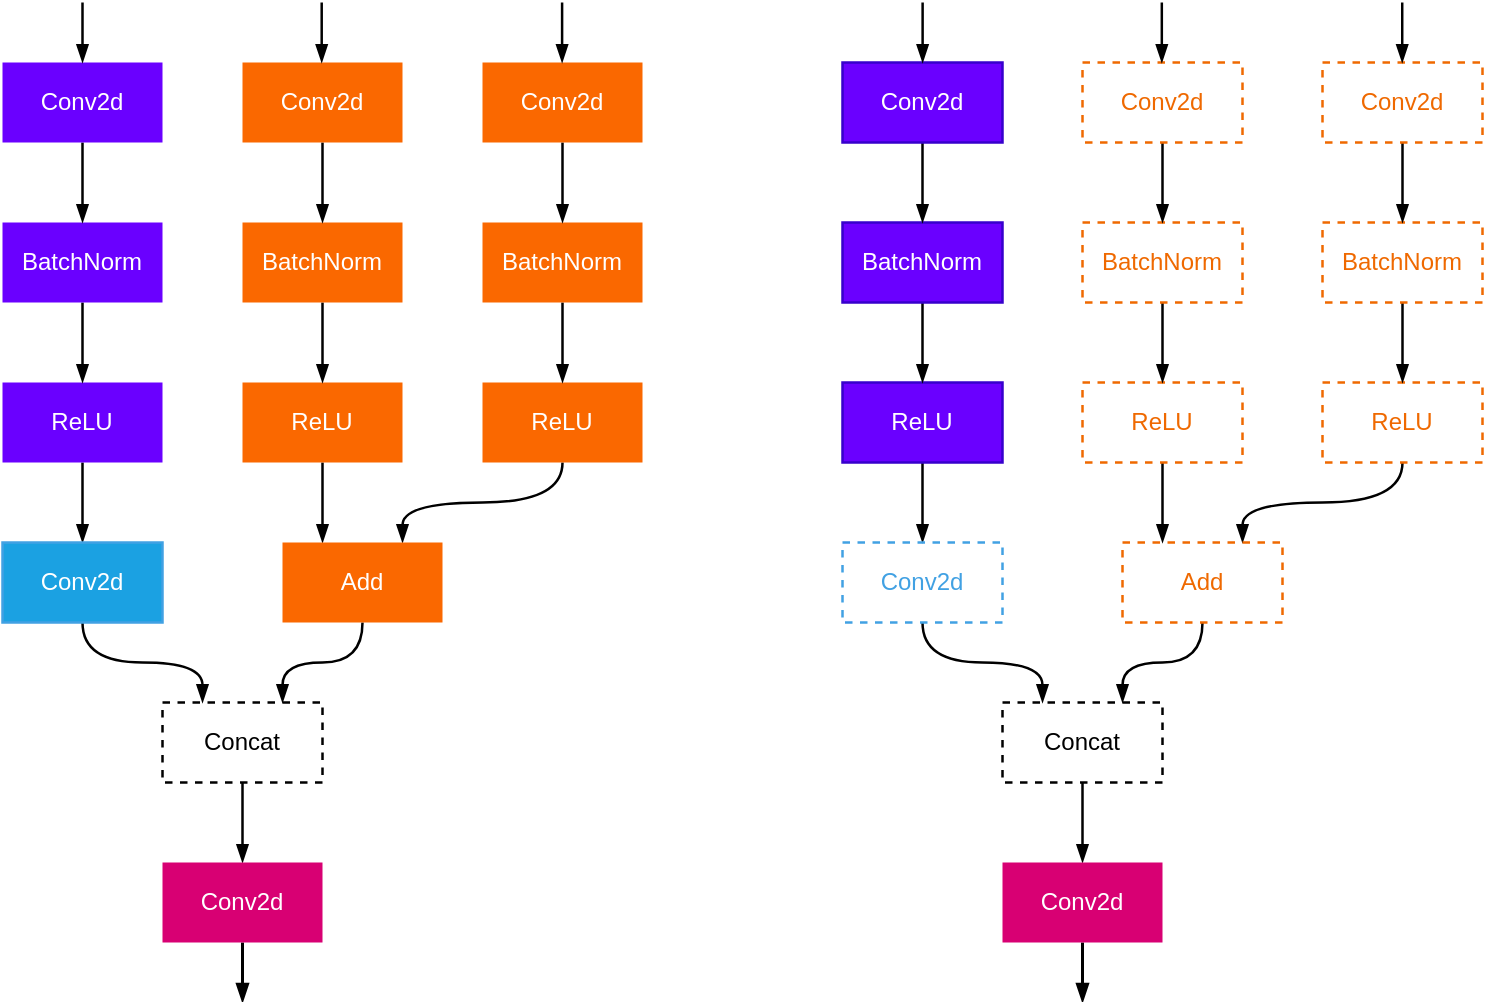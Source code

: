 <mxfile version="24.7.16">
  <diagram name="Trang-1" id="UkgBFlahyG6byFS5nR6M">
    <mxGraphModel dx="1042" dy="583" grid="1" gridSize="10" guides="1" tooltips="1" connect="1" arrows="1" fold="1" page="1" pageScale="1" pageWidth="827" pageHeight="1169" math="0" shadow="0">
      <root>
        <mxCell id="0" />
        <mxCell id="1" parent="0" />
        <mxCell id="xnt48LWousamUeYLldkC-3" style="rounded=0;orthogonalLoop=1;jettySize=auto;html=1;exitX=0.5;exitY=1;exitDx=0;exitDy=0;strokeWidth=1.25;endArrow=blockThin;endFill=1;entryX=0.5;entryY=0;entryDx=0;entryDy=0;" edge="1" parent="1" source="xnt48LWousamUeYLldkC-1" target="xnt48LWousamUeYLldkC-40">
          <mxGeometry relative="1" as="geometry">
            <mxPoint x="260" y="430" as="targetPoint" />
            <Array as="points">
              <mxPoint x="260" y="420" />
            </Array>
          </mxGeometry>
        </mxCell>
        <mxCell id="xnt48LWousamUeYLldkC-1" value="Concat" style="rounded=0;whiteSpace=wrap;html=1;dashed=1;strokeWidth=1.25;" vertex="1" parent="1">
          <mxGeometry x="220" y="360" width="80" height="40" as="geometry" />
        </mxCell>
        <mxCell id="xnt48LWousamUeYLldkC-17" value="" style="edgeStyle=orthogonalEdgeStyle;shape=connector;curved=1;rounded=0;orthogonalLoop=1;jettySize=auto;html=1;strokeColor=default;strokeWidth=1.25;align=center;verticalAlign=middle;fontFamily=Helvetica;fontSize=11;fontColor=#ffffff;labelBackgroundColor=default;elbow=vertical;endArrow=blockThin;endFill=1;" edge="1" parent="1" source="xnt48LWousamUeYLldkC-4" target="xnt48LWousamUeYLldkC-16">
          <mxGeometry relative="1" as="geometry">
            <Array as="points">
              <mxPoint x="180" y="300" />
            </Array>
          </mxGeometry>
        </mxCell>
        <mxCell id="xnt48LWousamUeYLldkC-4" value="ReLU" style="rounded=0;whiteSpace=wrap;html=1;fillColor=#6a00ff;fontColor=#ffffff;strokeColor=none;strokeWidth=1.25;" vertex="1" parent="1">
          <mxGeometry x="140" y="200" width="80" height="40" as="geometry" />
        </mxCell>
        <mxCell id="xnt48LWousamUeYLldkC-6" style="rounded=0;orthogonalLoop=1;jettySize=auto;html=1;exitX=0.5;exitY=1;exitDx=0;exitDy=0;strokeWidth=1.25;endArrow=blockThin;endFill=1;entryX=0.5;entryY=0;entryDx=0;entryDy=0;" edge="1" parent="1" source="xnt48LWousamUeYLldkC-7" target="xnt48LWousamUeYLldkC-4">
          <mxGeometry relative="1" as="geometry">
            <mxPoint x="180" y="160" as="targetPoint" />
          </mxGeometry>
        </mxCell>
        <mxCell id="xnt48LWousamUeYLldkC-7" value="BatchNorm" style="rounded=0;whiteSpace=wrap;html=1;fillColor=#6a00ff;fontColor=#ffffff;strokeColor=none;strokeWidth=1.25;" vertex="1" parent="1">
          <mxGeometry x="140" y="120" width="80" height="40" as="geometry" />
        </mxCell>
        <mxCell id="xnt48LWousamUeYLldkC-8" style="edgeStyle=none;shape=connector;rounded=0;orthogonalLoop=1;jettySize=auto;html=1;entryX=0.5;entryY=0;entryDx=0;entryDy=0;strokeColor=default;strokeWidth=1.25;align=center;verticalAlign=middle;fontFamily=Helvetica;fontSize=11;fontColor=#ffffff;labelBackgroundColor=default;endArrow=blockThin;endFill=1;" edge="1" parent="1" source="xnt48LWousamUeYLldkC-9" target="xnt48LWousamUeYLldkC-7">
          <mxGeometry relative="1" as="geometry" />
        </mxCell>
        <mxCell id="xnt48LWousamUeYLldkC-9" value="Conv2d" style="rounded=0;whiteSpace=wrap;html=1;fillColor=#6a00ff;fontColor=#ffffff;strokeColor=none;strokeWidth=1.25;" vertex="1" parent="1">
          <mxGeometry x="140" y="40" width="80" height="40" as="geometry" />
        </mxCell>
        <mxCell id="xnt48LWousamUeYLldkC-15" style="edgeStyle=orthogonalEdgeStyle;shape=connector;curved=1;rounded=0;orthogonalLoop=1;jettySize=auto;html=1;entryX=0.5;entryY=0;entryDx=0;entryDy=0;strokeColor=default;strokeWidth=1.25;align=center;verticalAlign=middle;fontFamily=Helvetica;fontSize=11;fontColor=#ffffff;labelBackgroundColor=default;elbow=vertical;endArrow=blockThin;endFill=1;" edge="1" parent="1" target="xnt48LWousamUeYLldkC-9">
          <mxGeometry relative="1" as="geometry">
            <mxPoint x="180" y="10" as="sourcePoint" />
          </mxGeometry>
        </mxCell>
        <mxCell id="xnt48LWousamUeYLldkC-18" style="edgeStyle=orthogonalEdgeStyle;shape=connector;curved=1;rounded=0;orthogonalLoop=1;jettySize=auto;html=1;entryX=0.25;entryY=0;entryDx=0;entryDy=0;strokeColor=default;strokeWidth=1.25;align=center;verticalAlign=middle;fontFamily=Helvetica;fontSize=11;fontColor=#ffffff;labelBackgroundColor=default;elbow=vertical;endArrow=blockThin;endFill=1;" edge="1" parent="1" source="xnt48LWousamUeYLldkC-16" target="xnt48LWousamUeYLldkC-1">
          <mxGeometry relative="1" as="geometry" />
        </mxCell>
        <mxCell id="xnt48LWousamUeYLldkC-16" value="Conv2d" style="rounded=0;whiteSpace=wrap;html=1;fillColor=#1ba1e2;strokeColor=#41a1e3;fontColor=#ffffff;strokeWidth=1.25;" vertex="1" parent="1">
          <mxGeometry x="140" y="280" width="80" height="40" as="geometry" />
        </mxCell>
        <mxCell id="xnt48LWousamUeYLldkC-30" style="edgeStyle=orthogonalEdgeStyle;shape=connector;curved=1;rounded=0;orthogonalLoop=1;jettySize=auto;html=1;strokeColor=default;strokeWidth=1.25;align=center;verticalAlign=middle;fontFamily=Helvetica;fontSize=11;fontColor=#ffffff;labelBackgroundColor=default;elbow=vertical;endArrow=blockThin;endFill=1;entryX=0.25;entryY=0;entryDx=0;entryDy=0;" edge="1" parent="1" source="xnt48LWousamUeYLldkC-19" target="xnt48LWousamUeYLldkC-36">
          <mxGeometry relative="1" as="geometry">
            <mxPoint x="410" y="300" as="targetPoint" />
          </mxGeometry>
        </mxCell>
        <mxCell id="xnt48LWousamUeYLldkC-19" value="ReLU" style="rounded=0;whiteSpace=wrap;html=1;fillColor=#fa6800;fontColor=#ffffff;strokeColor=none;strokeWidth=1.25;" vertex="1" parent="1">
          <mxGeometry x="260" y="200" width="80" height="40" as="geometry" />
        </mxCell>
        <mxCell id="xnt48LWousamUeYLldkC-20" style="rounded=0;orthogonalLoop=1;jettySize=auto;html=1;exitX=0.5;exitY=1;exitDx=0;exitDy=0;strokeWidth=1.25;endArrow=blockThin;endFill=1;entryX=0.5;entryY=0;entryDx=0;entryDy=0;" edge="1" parent="1" source="xnt48LWousamUeYLldkC-21" target="xnt48LWousamUeYLldkC-19">
          <mxGeometry relative="1" as="geometry">
            <mxPoint x="300" y="160" as="targetPoint" />
          </mxGeometry>
        </mxCell>
        <mxCell id="xnt48LWousamUeYLldkC-21" value="BatchNorm" style="rounded=0;whiteSpace=wrap;html=1;fillColor=#fa6800;fontColor=#ffffff;strokeColor=none;strokeWidth=1.25;" vertex="1" parent="1">
          <mxGeometry x="260" y="120" width="80" height="40" as="geometry" />
        </mxCell>
        <mxCell id="xnt48LWousamUeYLldkC-22" style="edgeStyle=none;shape=connector;rounded=0;orthogonalLoop=1;jettySize=auto;html=1;entryX=0.5;entryY=0;entryDx=0;entryDy=0;strokeColor=default;strokeWidth=1.25;align=center;verticalAlign=middle;fontFamily=Helvetica;fontSize=11;fontColor=#ffffff;labelBackgroundColor=default;endArrow=blockThin;endFill=1;" edge="1" parent="1" source="xnt48LWousamUeYLldkC-23" target="xnt48LWousamUeYLldkC-21">
          <mxGeometry relative="1" as="geometry" />
        </mxCell>
        <mxCell id="xnt48LWousamUeYLldkC-23" value="Conv2d" style="rounded=0;whiteSpace=wrap;html=1;fillColor=#fa6800;fontColor=#ffffff;strokeColor=none;strokeWidth=1.25;" vertex="1" parent="1">
          <mxGeometry x="260" y="40" width="80" height="40" as="geometry" />
        </mxCell>
        <mxCell id="xnt48LWousamUeYLldkC-26" style="rounded=0;orthogonalLoop=1;jettySize=auto;html=1;exitX=0.5;exitY=1;exitDx=0;exitDy=0;strokeWidth=1.5;endArrow=blockThin;endFill=1;entryX=0.5;entryY=0;entryDx=0;entryDy=0;" edge="1" parent="1" source="xnt48LWousamUeYLldkC-27">
          <mxGeometry relative="1" as="geometry">
            <mxPoint x="280" as="targetPoint" />
          </mxGeometry>
        </mxCell>
        <mxCell id="xnt48LWousamUeYLldkC-28" style="edgeStyle=none;shape=connector;rounded=0;orthogonalLoop=1;jettySize=auto;html=1;entryX=0.5;entryY=0;entryDx=0;entryDy=0;strokeColor=default;strokeWidth=1.5;align=center;verticalAlign=middle;fontFamily=Helvetica;fontSize=11;fontColor=default;labelBackgroundColor=default;endArrow=blockThin;endFill=1;" edge="1" parent="1" source="xnt48LWousamUeYLldkC-29">
          <mxGeometry relative="1" as="geometry">
            <mxPoint x="280" y="-80" as="targetPoint" />
          </mxGeometry>
        </mxCell>
        <mxCell id="xnt48LWousamUeYLldkC-37" style="edgeStyle=orthogonalEdgeStyle;shape=connector;curved=1;rounded=0;orthogonalLoop=1;jettySize=auto;html=1;entryX=0.75;entryY=0;entryDx=0;entryDy=0;strokeColor=default;strokeWidth=1.25;align=center;verticalAlign=middle;fontFamily=Helvetica;fontSize=11;fontColor=#ffffff;labelBackgroundColor=default;elbow=vertical;endArrow=blockThin;endFill=1;exitX=0.5;exitY=1;exitDx=0;exitDy=0;" edge="1" parent="1" source="xnt48LWousamUeYLldkC-31" target="xnt48LWousamUeYLldkC-36">
          <mxGeometry relative="1" as="geometry" />
        </mxCell>
        <mxCell id="xnt48LWousamUeYLldkC-31" value="&lt;font color=&quot;#ffffff&quot;&gt;ReLU&lt;/font&gt;" style="rounded=0;whiteSpace=wrap;html=1;fillColor=#fa6800;fontColor=#ef6900;strokeColor=none;strokeWidth=1.25;" vertex="1" parent="1">
          <mxGeometry x="380" y="200" width="80" height="40" as="geometry" />
        </mxCell>
        <mxCell id="xnt48LWousamUeYLldkC-32" style="rounded=0;orthogonalLoop=1;jettySize=auto;html=1;exitX=0.5;exitY=1;exitDx=0;exitDy=0;strokeWidth=1.25;endArrow=blockThin;endFill=1;entryX=0.5;entryY=0;entryDx=0;entryDy=0;" edge="1" parent="1" source="xnt48LWousamUeYLldkC-33" target="xnt48LWousamUeYLldkC-31">
          <mxGeometry relative="1" as="geometry">
            <mxPoint x="420" y="160" as="targetPoint" />
          </mxGeometry>
        </mxCell>
        <mxCell id="xnt48LWousamUeYLldkC-33" value="BatchNorm" style="rounded=0;whiteSpace=wrap;html=1;fillColor=#fa6800;fontColor=#ffffff;strokeColor=none;strokeWidth=1.25;" vertex="1" parent="1">
          <mxGeometry x="380" y="120" width="80" height="40" as="geometry" />
        </mxCell>
        <mxCell id="xnt48LWousamUeYLldkC-34" style="edgeStyle=none;shape=connector;rounded=0;orthogonalLoop=1;jettySize=auto;html=1;entryX=0.5;entryY=0;entryDx=0;entryDy=0;strokeColor=default;strokeWidth=1.25;align=center;verticalAlign=middle;fontFamily=Helvetica;fontSize=11;fontColor=#ffffff;labelBackgroundColor=default;endArrow=blockThin;endFill=1;" edge="1" parent="1" source="xnt48LWousamUeYLldkC-35" target="xnt48LWousamUeYLldkC-33">
          <mxGeometry relative="1" as="geometry" />
        </mxCell>
        <mxCell id="xnt48LWousamUeYLldkC-35" value="Conv2d" style="rounded=0;whiteSpace=wrap;html=1;fillColor=#fa6800;fontColor=#ffffff;strokeColor=none;strokeWidth=1.25;" vertex="1" parent="1">
          <mxGeometry x="380" y="40" width="80" height="40" as="geometry" />
        </mxCell>
        <mxCell id="xnt48LWousamUeYLldkC-39" style="edgeStyle=orthogonalEdgeStyle;shape=connector;curved=1;rounded=0;orthogonalLoop=1;jettySize=auto;html=1;entryX=0.75;entryY=0;entryDx=0;entryDy=0;strokeColor=default;strokeWidth=1.25;align=center;verticalAlign=middle;fontFamily=Helvetica;fontSize=11;fontColor=#ffffff;labelBackgroundColor=default;elbow=vertical;endArrow=blockThin;endFill=1;" edge="1" parent="1" source="xnt48LWousamUeYLldkC-36" target="xnt48LWousamUeYLldkC-1">
          <mxGeometry relative="1" as="geometry" />
        </mxCell>
        <mxCell id="xnt48LWousamUeYLldkC-36" value="Add" style="rounded=0;whiteSpace=wrap;html=1;fillColor=#fa6800;fontColor=#ffffff;strokeColor=none;strokeWidth=1.25;" vertex="1" parent="1">
          <mxGeometry x="280" y="280" width="80" height="40" as="geometry" />
        </mxCell>
        <mxCell id="xnt48LWousamUeYLldkC-69" style="edgeStyle=orthogonalEdgeStyle;shape=connector;curved=1;rounded=0;orthogonalLoop=1;jettySize=auto;html=1;strokeColor=default;strokeWidth=1.5;align=center;verticalAlign=middle;fontFamily=Helvetica;fontSize=11;fontColor=default;labelBackgroundColor=default;elbow=vertical;endArrow=blockThin;endFill=1;" edge="1" parent="1" source="xnt48LWousamUeYLldkC-40">
          <mxGeometry relative="1" as="geometry">
            <mxPoint x="260" y="510" as="targetPoint" />
          </mxGeometry>
        </mxCell>
        <mxCell id="xnt48LWousamUeYLldkC-40" value="Conv2d" style="rounded=0;whiteSpace=wrap;html=1;fillColor=#d80073;strokeColor=none;fontColor=#ffffff;strokeWidth=1.25;" vertex="1" parent="1">
          <mxGeometry x="220" y="440" width="80" height="40" as="geometry" />
        </mxCell>
        <mxCell id="xnt48LWousamUeYLldkC-41" style="rounded=0;orthogonalLoop=1;jettySize=auto;html=1;exitX=0.5;exitY=1;exitDx=0;exitDy=0;strokeWidth=1.25;endArrow=blockThin;endFill=1;entryX=0.5;entryY=0;entryDx=0;entryDy=0;" edge="1" parent="1" source="xnt48LWousamUeYLldkC-42" target="xnt48LWousamUeYLldkC-68">
          <mxGeometry relative="1" as="geometry">
            <mxPoint x="680" y="430" as="targetPoint" />
            <Array as="points">
              <mxPoint x="680" y="420" />
            </Array>
          </mxGeometry>
        </mxCell>
        <mxCell id="xnt48LWousamUeYLldkC-42" value="Concat" style="rounded=0;whiteSpace=wrap;html=1;dashed=1;strokeWidth=1.25;" vertex="1" parent="1">
          <mxGeometry x="640" y="360" width="80" height="40" as="geometry" />
        </mxCell>
        <mxCell id="xnt48LWousamUeYLldkC-43" value="" style="edgeStyle=orthogonalEdgeStyle;shape=connector;curved=1;rounded=0;orthogonalLoop=1;jettySize=auto;html=1;strokeColor=default;strokeWidth=1.25;align=center;verticalAlign=middle;fontFamily=Helvetica;fontSize=11;fontColor=#ffffff;labelBackgroundColor=default;elbow=vertical;endArrow=blockThin;endFill=1;" edge="1" parent="1" source="xnt48LWousamUeYLldkC-44" target="xnt48LWousamUeYLldkC-51">
          <mxGeometry relative="1" as="geometry">
            <Array as="points">
              <mxPoint x="600" y="300" />
            </Array>
          </mxGeometry>
        </mxCell>
        <mxCell id="xnt48LWousamUeYLldkC-44" value="ReLU" style="rounded=0;whiteSpace=wrap;html=1;fillColor=#6a00ff;fontColor=#ffffff;strokeColor=#3700CC;strokeWidth=1.25;" vertex="1" parent="1">
          <mxGeometry x="560" y="200" width="80" height="40" as="geometry" />
        </mxCell>
        <mxCell id="xnt48LWousamUeYLldkC-45" style="rounded=0;orthogonalLoop=1;jettySize=auto;html=1;exitX=0.5;exitY=1;exitDx=0;exitDy=0;strokeWidth=1.25;endArrow=blockThin;endFill=1;entryX=0.5;entryY=0;entryDx=0;entryDy=0;" edge="1" parent="1" source="xnt48LWousamUeYLldkC-46" target="xnt48LWousamUeYLldkC-44">
          <mxGeometry relative="1" as="geometry">
            <mxPoint x="600" y="160" as="targetPoint" />
          </mxGeometry>
        </mxCell>
        <mxCell id="xnt48LWousamUeYLldkC-46" value="BatchNorm" style="rounded=0;whiteSpace=wrap;html=1;fillColor=#6a00ff;fontColor=#ffffff;strokeColor=#3700CC;strokeWidth=1.25;" vertex="1" parent="1">
          <mxGeometry x="560" y="120" width="80" height="40" as="geometry" />
        </mxCell>
        <mxCell id="xnt48LWousamUeYLldkC-47" style="edgeStyle=none;shape=connector;rounded=0;orthogonalLoop=1;jettySize=auto;html=1;entryX=0.5;entryY=0;entryDx=0;entryDy=0;strokeColor=default;strokeWidth=1.25;align=center;verticalAlign=middle;fontFamily=Helvetica;fontSize=11;fontColor=#ffffff;labelBackgroundColor=default;endArrow=blockThin;endFill=1;" edge="1" parent="1" source="xnt48LWousamUeYLldkC-48" target="xnt48LWousamUeYLldkC-46">
          <mxGeometry relative="1" as="geometry" />
        </mxCell>
        <mxCell id="xnt48LWousamUeYLldkC-48" value="Conv2d" style="rounded=0;whiteSpace=wrap;html=1;fillColor=#6a00ff;fontColor=#ffffff;strokeColor=#3700CC;strokeWidth=1.25;" vertex="1" parent="1">
          <mxGeometry x="560" y="40" width="80" height="40" as="geometry" />
        </mxCell>
        <mxCell id="xnt48LWousamUeYLldkC-50" style="edgeStyle=orthogonalEdgeStyle;shape=connector;curved=1;rounded=0;orthogonalLoop=1;jettySize=auto;html=1;entryX=0.25;entryY=0;entryDx=0;entryDy=0;strokeColor=default;strokeWidth=1.25;align=center;verticalAlign=middle;fontFamily=Helvetica;fontSize=11;fontColor=#ffffff;labelBackgroundColor=default;elbow=vertical;endArrow=blockThin;endFill=1;" edge="1" parent="1" source="xnt48LWousamUeYLldkC-51" target="xnt48LWousamUeYLldkC-42">
          <mxGeometry relative="1" as="geometry" />
        </mxCell>
        <mxCell id="xnt48LWousamUeYLldkC-51" value="&lt;font&gt;Conv2d&lt;/font&gt;" style="rounded=0;whiteSpace=wrap;html=1;fillColor=none;strokeColor=#41a1e3;fontColor=#41a1e3;dashed=1;strokeWidth=1.25;" vertex="1" parent="1">
          <mxGeometry x="560" y="280" width="80" height="40" as="geometry" />
        </mxCell>
        <mxCell id="xnt48LWousamUeYLldkC-52" style="edgeStyle=orthogonalEdgeStyle;shape=connector;curved=1;rounded=0;orthogonalLoop=1;jettySize=auto;html=1;strokeColor=default;strokeWidth=1.25;align=center;verticalAlign=middle;fontFamily=Helvetica;fontSize=11;fontColor=#ffffff;labelBackgroundColor=default;elbow=vertical;endArrow=blockThin;endFill=1;entryX=0.25;entryY=0;entryDx=0;entryDy=0;" edge="1" parent="1" source="xnt48LWousamUeYLldkC-53" target="xnt48LWousamUeYLldkC-66">
          <mxGeometry relative="1" as="geometry">
            <mxPoint x="830" y="300" as="targetPoint" />
          </mxGeometry>
        </mxCell>
        <mxCell id="xnt48LWousamUeYLldkC-53" value="ReLU" style="rounded=0;whiteSpace=wrap;html=1;fillColor=none;fontColor=#ef6900;strokeColor=#ef6900;dashed=1;strokeWidth=1.25;" vertex="1" parent="1">
          <mxGeometry x="680" y="200" width="80" height="40" as="geometry" />
        </mxCell>
        <mxCell id="xnt48LWousamUeYLldkC-54" style="rounded=0;orthogonalLoop=1;jettySize=auto;html=1;exitX=0.5;exitY=1;exitDx=0;exitDy=0;strokeWidth=1.25;endArrow=blockThin;endFill=1;entryX=0.5;entryY=0;entryDx=0;entryDy=0;" edge="1" parent="1" source="xnt48LWousamUeYLldkC-55" target="xnt48LWousamUeYLldkC-53">
          <mxGeometry relative="1" as="geometry">
            <mxPoint x="720" y="160" as="targetPoint" />
          </mxGeometry>
        </mxCell>
        <mxCell id="xnt48LWousamUeYLldkC-55" value="BatchNorm" style="rounded=0;whiteSpace=wrap;html=1;fillColor=none;fontColor=#ef6900;strokeColor=#ef6900;dashed=1;strokeWidth=1.25;" vertex="1" parent="1">
          <mxGeometry x="680" y="120" width="80" height="40" as="geometry" />
        </mxCell>
        <mxCell id="xnt48LWousamUeYLldkC-56" style="edgeStyle=none;shape=connector;rounded=0;orthogonalLoop=1;jettySize=auto;html=1;entryX=0.5;entryY=0;entryDx=0;entryDy=0;strokeColor=default;strokeWidth=1.25;align=center;verticalAlign=middle;fontFamily=Helvetica;fontSize=11;fontColor=#ffffff;labelBackgroundColor=default;endArrow=blockThin;endFill=1;" edge="1" parent="1" source="xnt48LWousamUeYLldkC-57" target="xnt48LWousamUeYLldkC-55">
          <mxGeometry relative="1" as="geometry" />
        </mxCell>
        <mxCell id="xnt48LWousamUeYLldkC-57" value="Conv2d" style="rounded=0;whiteSpace=wrap;html=1;fillColor=none;fontColor=#ef6900;strokeColor=#ef6900;dashed=1;strokeWidth=1.25;" vertex="1" parent="1">
          <mxGeometry x="680" y="40" width="80" height="40" as="geometry" />
        </mxCell>
        <mxCell id="xnt48LWousamUeYLldkC-59" style="edgeStyle=orthogonalEdgeStyle;shape=connector;curved=1;rounded=0;orthogonalLoop=1;jettySize=auto;html=1;entryX=0.75;entryY=0;entryDx=0;entryDy=0;strokeColor=default;strokeWidth=1.25;align=center;verticalAlign=middle;fontFamily=Helvetica;fontSize=11;fontColor=#ffffff;labelBackgroundColor=default;elbow=vertical;endArrow=blockThin;endFill=1;exitX=0.5;exitY=1;exitDx=0;exitDy=0;" edge="1" parent="1" source="xnt48LWousamUeYLldkC-60" target="xnt48LWousamUeYLldkC-66">
          <mxGeometry relative="1" as="geometry" />
        </mxCell>
        <mxCell id="xnt48LWousamUeYLldkC-60" value="ReLU" style="rounded=0;whiteSpace=wrap;html=1;fillColor=none;fontColor=#ef6900;strokeColor=#ef6900;dashed=1;strokeWidth=1.25;" vertex="1" parent="1">
          <mxGeometry x="800" y="200" width="80" height="40" as="geometry" />
        </mxCell>
        <mxCell id="xnt48LWousamUeYLldkC-61" style="rounded=0;orthogonalLoop=1;jettySize=auto;html=1;exitX=0.5;exitY=1;exitDx=0;exitDy=0;strokeWidth=1.25;endArrow=blockThin;endFill=1;entryX=0.5;entryY=0;entryDx=0;entryDy=0;" edge="1" parent="1" source="xnt48LWousamUeYLldkC-62" target="xnt48LWousamUeYLldkC-60">
          <mxGeometry relative="1" as="geometry">
            <mxPoint x="840" y="160" as="targetPoint" />
          </mxGeometry>
        </mxCell>
        <mxCell id="xnt48LWousamUeYLldkC-62" value="BatchNorm" style="rounded=0;whiteSpace=wrap;html=1;fillColor=none;fontColor=#ef6900;strokeColor=#ef6900;dashed=1;strokeWidth=1.25;" vertex="1" parent="1">
          <mxGeometry x="800" y="120" width="80" height="40" as="geometry" />
        </mxCell>
        <mxCell id="xnt48LWousamUeYLldkC-63" style="edgeStyle=none;shape=connector;rounded=0;orthogonalLoop=1;jettySize=auto;html=1;entryX=0.5;entryY=0;entryDx=0;entryDy=0;strokeColor=default;strokeWidth=1.25;align=center;verticalAlign=middle;fontFamily=Helvetica;fontSize=11;fontColor=#ffffff;labelBackgroundColor=default;endArrow=blockThin;endFill=1;" edge="1" parent="1" source="xnt48LWousamUeYLldkC-64" target="xnt48LWousamUeYLldkC-62">
          <mxGeometry relative="1" as="geometry" />
        </mxCell>
        <mxCell id="xnt48LWousamUeYLldkC-64" value="Conv2d" style="rounded=0;whiteSpace=wrap;html=1;fillColor=none;fontColor=#ef6900;strokeColor=#ef6900;dashed=1;strokeWidth=1.25;" vertex="1" parent="1">
          <mxGeometry x="800" y="40" width="80" height="40" as="geometry" />
        </mxCell>
        <mxCell id="xnt48LWousamUeYLldkC-65" style="edgeStyle=orthogonalEdgeStyle;shape=connector;curved=1;rounded=0;orthogonalLoop=1;jettySize=auto;html=1;entryX=0.75;entryY=0;entryDx=0;entryDy=0;strokeColor=default;strokeWidth=1.25;align=center;verticalAlign=middle;fontFamily=Helvetica;fontSize=11;fontColor=#ffffff;labelBackgroundColor=default;elbow=vertical;endArrow=blockThin;endFill=1;" edge="1" parent="1" source="xnt48LWousamUeYLldkC-66" target="xnt48LWousamUeYLldkC-42">
          <mxGeometry relative="1" as="geometry" />
        </mxCell>
        <mxCell id="xnt48LWousamUeYLldkC-66" value="Add" style="rounded=0;whiteSpace=wrap;html=1;fillColor=none;fontColor=#ef6900;strokeColor=#ef6900;dashed=1;strokeWidth=1.25;" vertex="1" parent="1">
          <mxGeometry x="700" y="280" width="80" height="40" as="geometry" />
        </mxCell>
        <mxCell id="xnt48LWousamUeYLldkC-70" style="edgeStyle=orthogonalEdgeStyle;shape=connector;curved=1;rounded=0;orthogonalLoop=1;jettySize=auto;html=1;strokeColor=default;strokeWidth=1.5;align=center;verticalAlign=middle;fontFamily=Helvetica;fontSize=11;fontColor=default;labelBackgroundColor=default;elbow=vertical;endArrow=blockThin;endFill=1;" edge="1" parent="1" source="xnt48LWousamUeYLldkC-68">
          <mxGeometry relative="1" as="geometry">
            <mxPoint x="680" y="510" as="targetPoint" />
          </mxGeometry>
        </mxCell>
        <mxCell id="xnt48LWousamUeYLldkC-68" value="Conv2d" style="rounded=0;whiteSpace=wrap;html=1;fillColor=#d80073;strokeColor=none;fontColor=#ffffff;strokeWidth=1.25;" vertex="1" parent="1">
          <mxGeometry x="640" y="440" width="80" height="40" as="geometry" />
        </mxCell>
        <mxCell id="xnt48LWousamUeYLldkC-71" style="edgeStyle=orthogonalEdgeStyle;shape=connector;curved=1;rounded=0;orthogonalLoop=1;jettySize=auto;html=1;entryX=0.5;entryY=0;entryDx=0;entryDy=0;strokeColor=default;strokeWidth=1.25;align=center;verticalAlign=middle;fontFamily=Helvetica;fontSize=11;fontColor=#ffffff;labelBackgroundColor=default;elbow=vertical;endArrow=blockThin;endFill=1;" edge="1" parent="1">
          <mxGeometry relative="1" as="geometry">
            <mxPoint x="299.6" y="10" as="sourcePoint" />
            <mxPoint x="299.6" y="40" as="targetPoint" />
          </mxGeometry>
        </mxCell>
        <mxCell id="xnt48LWousamUeYLldkC-72" style="edgeStyle=orthogonalEdgeStyle;shape=connector;curved=1;rounded=0;orthogonalLoop=1;jettySize=auto;html=1;entryX=0.5;entryY=0;entryDx=0;entryDy=0;strokeColor=default;strokeWidth=1.25;align=center;verticalAlign=middle;fontFamily=Helvetica;fontSize=11;fontColor=#ffffff;labelBackgroundColor=default;elbow=vertical;endArrow=blockThin;endFill=1;" edge="1" parent="1">
          <mxGeometry relative="1" as="geometry">
            <mxPoint x="419.8" y="10" as="sourcePoint" />
            <mxPoint x="419.8" y="40" as="targetPoint" />
          </mxGeometry>
        </mxCell>
        <mxCell id="xnt48LWousamUeYLldkC-86" style="edgeStyle=orthogonalEdgeStyle;shape=connector;curved=1;rounded=0;orthogonalLoop=1;jettySize=auto;html=1;entryX=0.5;entryY=0;entryDx=0;entryDy=0;strokeColor=default;strokeWidth=1.25;align=center;verticalAlign=middle;fontFamily=Helvetica;fontSize=11;fontColor=#ffffff;labelBackgroundColor=default;elbow=vertical;endArrow=blockThin;endFill=1;" edge="1" parent="1">
          <mxGeometry relative="1" as="geometry">
            <mxPoint x="600.06" y="10" as="sourcePoint" />
            <mxPoint x="600.06" y="40" as="targetPoint" />
          </mxGeometry>
        </mxCell>
        <mxCell id="xnt48LWousamUeYLldkC-87" style="edgeStyle=orthogonalEdgeStyle;shape=connector;curved=1;rounded=0;orthogonalLoop=1;jettySize=auto;html=1;entryX=0.5;entryY=0;entryDx=0;entryDy=0;strokeColor=default;strokeWidth=1.25;align=center;verticalAlign=middle;fontFamily=Helvetica;fontSize=11;fontColor=#ffffff;labelBackgroundColor=default;elbow=vertical;endArrow=blockThin;endFill=1;" edge="1" parent="1">
          <mxGeometry relative="1" as="geometry">
            <mxPoint x="719.66" y="10" as="sourcePoint" />
            <mxPoint x="719.66" y="40" as="targetPoint" />
          </mxGeometry>
        </mxCell>
        <mxCell id="xnt48LWousamUeYLldkC-88" style="edgeStyle=orthogonalEdgeStyle;shape=connector;curved=1;rounded=0;orthogonalLoop=1;jettySize=auto;html=1;entryX=0.5;entryY=0;entryDx=0;entryDy=0;strokeColor=default;strokeWidth=1.25;align=center;verticalAlign=middle;fontFamily=Helvetica;fontSize=11;fontColor=#ffffff;labelBackgroundColor=default;elbow=vertical;endArrow=blockThin;endFill=1;" edge="1" parent="1">
          <mxGeometry relative="1" as="geometry">
            <mxPoint x="839.86" y="10" as="sourcePoint" />
            <mxPoint x="839.86" y="40" as="targetPoint" />
          </mxGeometry>
        </mxCell>
      </root>
    </mxGraphModel>
  </diagram>
</mxfile>
